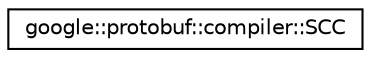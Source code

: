 digraph "类继承关系图"
{
 // LATEX_PDF_SIZE
  edge [fontname="Helvetica",fontsize="10",labelfontname="Helvetica",labelfontsize="10"];
  node [fontname="Helvetica",fontsize="10",shape=record];
  rankdir="LR";
  Node0 [label="google::protobuf::compiler::SCC",height=0.2,width=0.4,color="black", fillcolor="white", style="filled",URL="$structgoogle_1_1protobuf_1_1compiler_1_1SCC.html",tooltip=" "];
}
